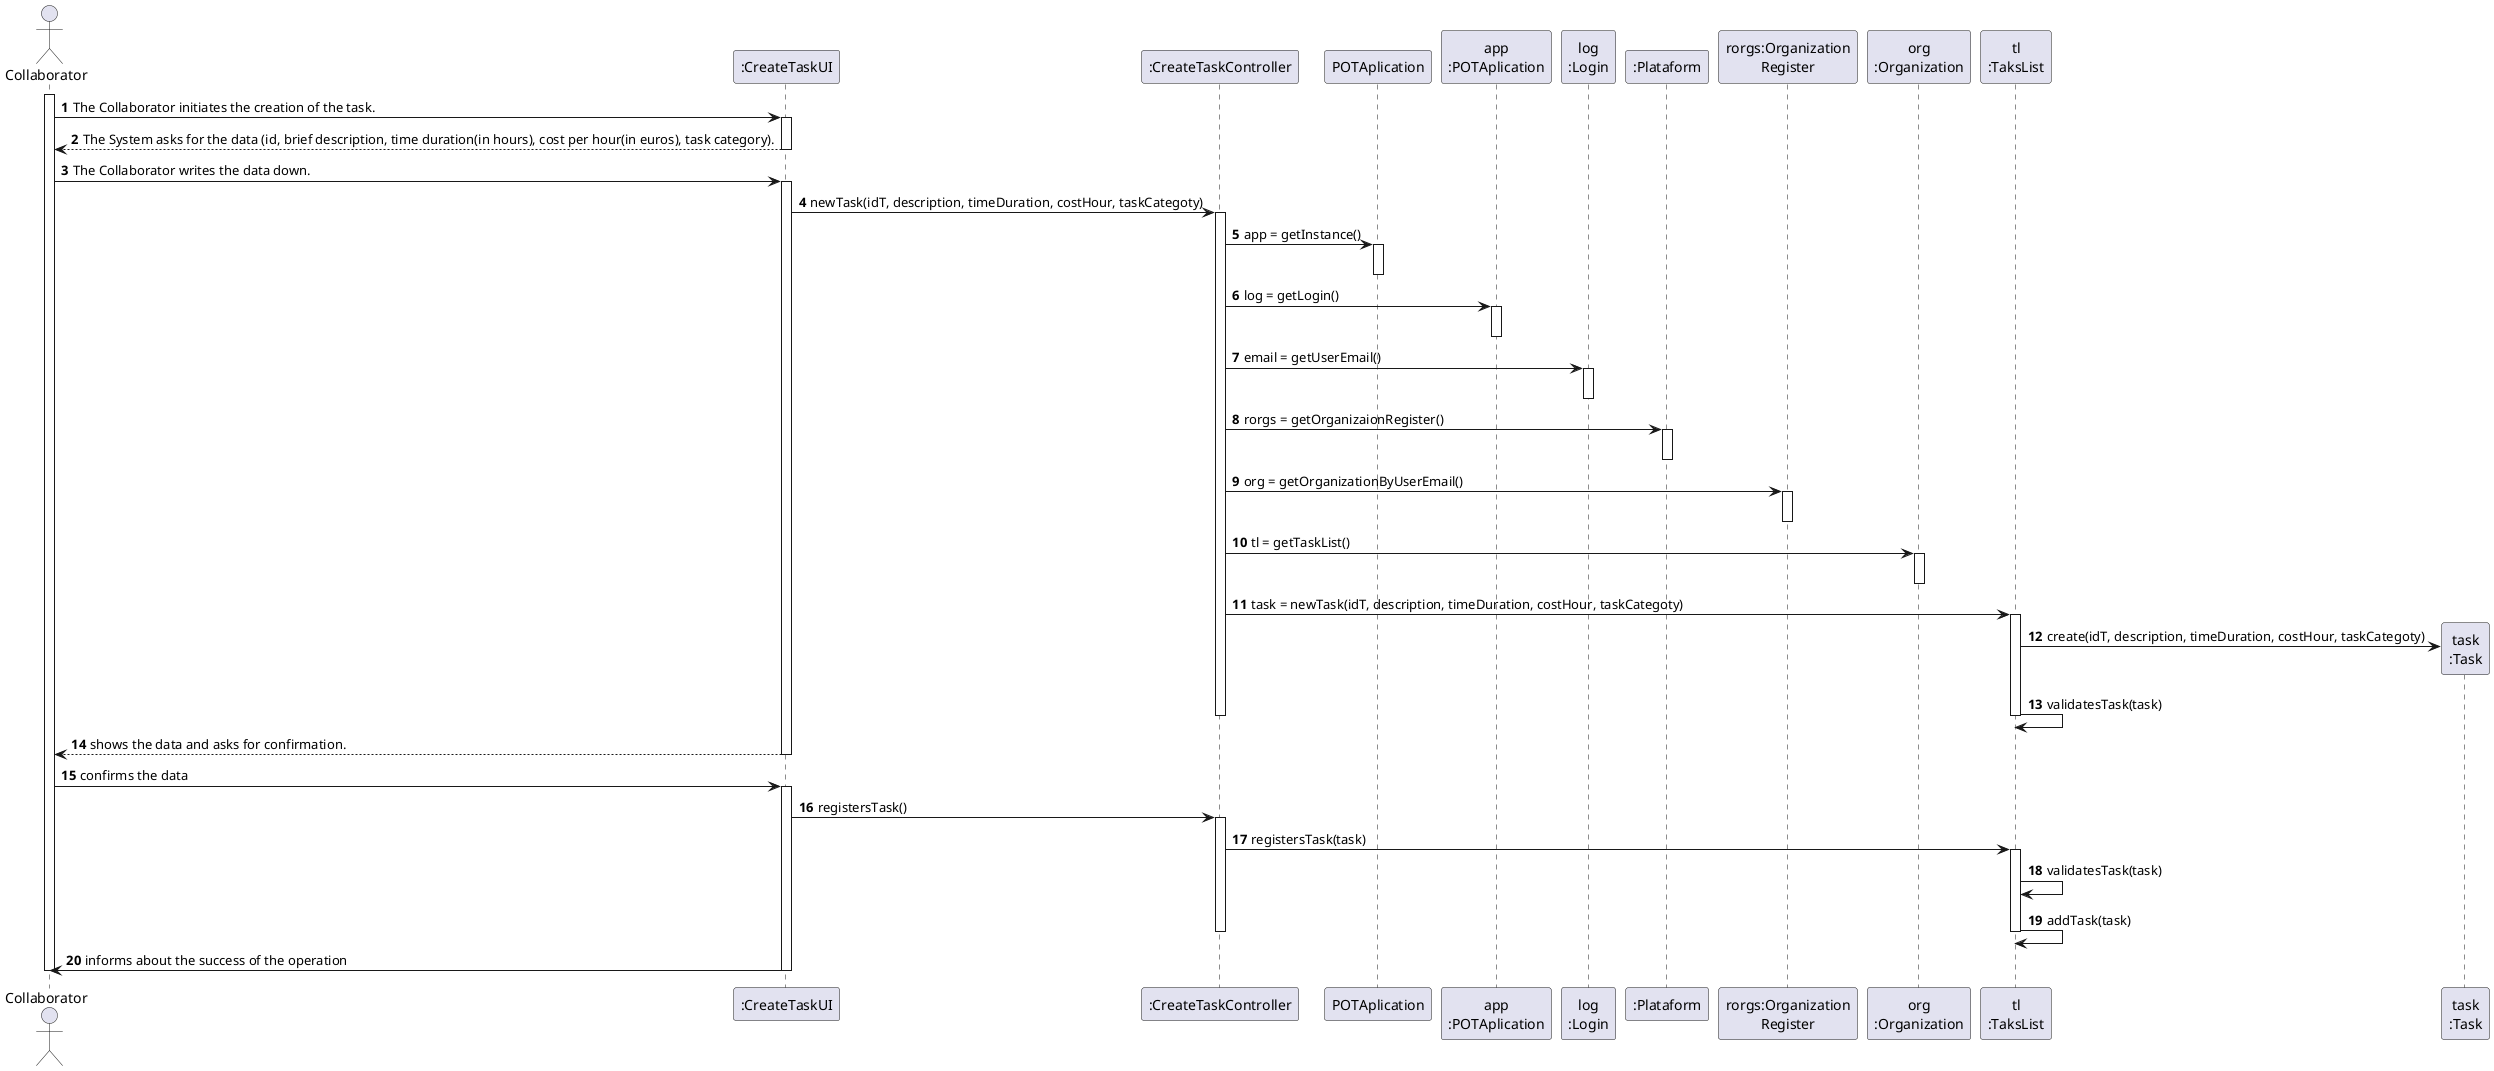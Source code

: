 @startuml
autonumber
'hide footbox
actor "Collaborator" as ADM

participant ":CreateTaskUI" as UI
participant ":CreateTaskController" as CTRL
participant "POTAplication" as _APP
participant "app\n:POTAplication" as APP
participant "log\n:Login" as SESSAO
participant ":Plataform" as PLAT
participant "rorgs:Organization\nRegister" as RORGS
participant "org\n:Organization" as ORG
participant "tl\n:TaksList" as LTASKS
participant "task\n:Task" as TAREFA


activate ADM
ADM -> UI : The Collaborator initiates the creation of the task.
activate UI
UI --> ADM : The System asks for the data (id, brief description, time duration(in hours), cost per hour(in euros), task category).
deactivate UI

ADM -> UI : The Collaborator writes the data down.
activate UI

UI -> CTRL : newTask(idT, description, timeDuration, costHour, taskCategoty)
activate CTRL

CTRL -> _APP : app = getInstance()
activate _APP
deactivate _APP

CTRL -> APP : log = getLogin()
activate APP
deactivate APP

CTRL -> SESSAO : email = getUserEmail()
activate SESSAO
deactivate SESSAO

CTRL -> PLAT : rorgs = getOrganizaionRegister()
activate PLAT
deactivate PLAT

CTRL -> RORGS : org = getOrganizationByUserEmail()
activate RORGS
deactivate RORGS

CTRL -> ORG : tl = getTaskList()
activate ORG
deactivate ORG

CTRL -> LTASKS : task = newTask(idT, description, timeDuration, costHour, taskCategoty)
activate LTASKS

LTASKS -> TAREFA** : create(idT, description, timeDuration, costHour, taskCategoty)

LTASKS -> LTASKS : validatesTask(task)

deactivate CTRL
deactivate LTASKS

UI --> ADM : shows the data and asks for confirmation.
deactivate UI

ADM -> UI : confirms the data
activate UI

UI -> CTRL : registersTask()
activate CTRL

CTRL -> LTASKS : registersTask(task)
activate LTASKS

LTASKS -> LTASKS : validatesTask(task)
LTASKS -> LTASKS : addTask(task)
deactivate LTASKS
deactivate CTRL

UI -> ADM : informs about the success of the operation
deactivate UI
deactivate ADM



@enduml
